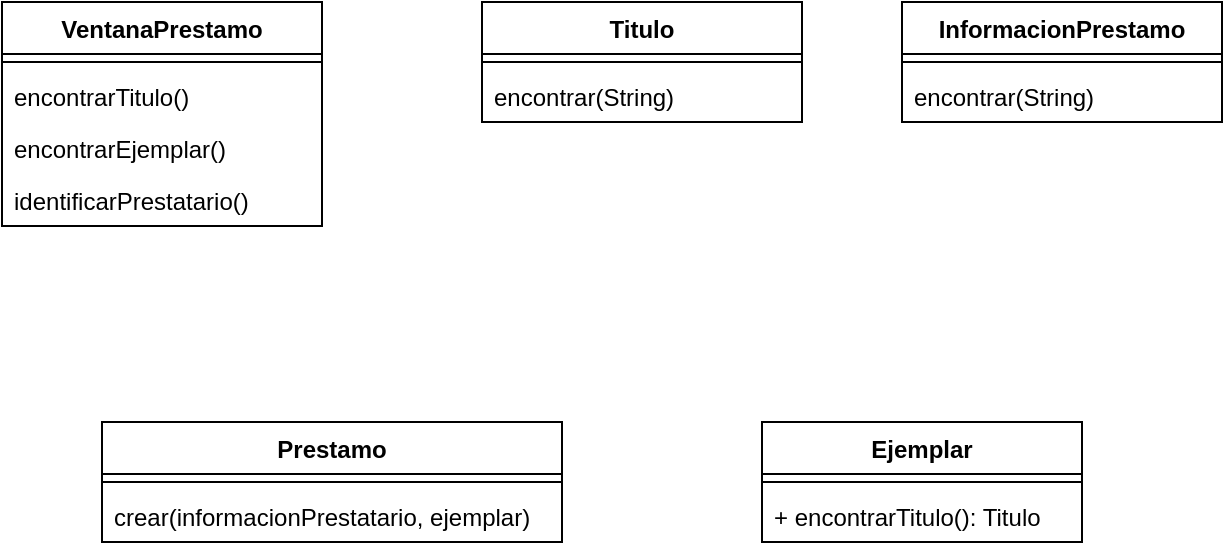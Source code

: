 <mxfile version="20.0.1" type="device"><diagram id="x90GTe9tqVzBdSnSErRj" name="Page-1"><mxGraphModel dx="1038" dy="513" grid="1" gridSize="10" guides="1" tooltips="1" connect="1" arrows="1" fold="1" page="1" pageScale="1" pageWidth="827" pageHeight="1169" math="0" shadow="0"><root><mxCell id="0"/><mxCell id="1" parent="0"/><mxCell id="loLhyx1aP0uLJ7lT8z4Q-1" value="VentanaPrestamo" style="swimlane;fontStyle=1;align=center;verticalAlign=top;childLayout=stackLayout;horizontal=1;startSize=26;horizontalStack=0;resizeParent=1;resizeParentMax=0;resizeLast=0;collapsible=1;marginBottom=0;" vertex="1" parent="1"><mxGeometry x="50" y="70" width="160" height="112" as="geometry"/></mxCell><mxCell id="loLhyx1aP0uLJ7lT8z4Q-3" value="" style="line;strokeWidth=1;fillColor=none;align=left;verticalAlign=middle;spacingTop=-1;spacingLeft=3;spacingRight=3;rotatable=0;labelPosition=right;points=[];portConstraint=eastwest;" vertex="1" parent="loLhyx1aP0uLJ7lT8z4Q-1"><mxGeometry y="26" width="160" height="8" as="geometry"/></mxCell><mxCell id="loLhyx1aP0uLJ7lT8z4Q-4" value="encontrarTitulo()" style="text;strokeColor=none;fillColor=none;align=left;verticalAlign=top;spacingLeft=4;spacingRight=4;overflow=hidden;rotatable=0;points=[[0,0.5],[1,0.5]];portConstraint=eastwest;" vertex="1" parent="loLhyx1aP0uLJ7lT8z4Q-1"><mxGeometry y="34" width="160" height="26" as="geometry"/></mxCell><mxCell id="loLhyx1aP0uLJ7lT8z4Q-21" value="encontrarEjemplar()" style="text;strokeColor=none;fillColor=none;align=left;verticalAlign=top;spacingLeft=4;spacingRight=4;overflow=hidden;rotatable=0;points=[[0,0.5],[1,0.5]];portConstraint=eastwest;" vertex="1" parent="loLhyx1aP0uLJ7lT8z4Q-1"><mxGeometry y="60" width="160" height="26" as="geometry"/></mxCell><mxCell id="loLhyx1aP0uLJ7lT8z4Q-22" value="identificarPrestatario()" style="text;strokeColor=none;fillColor=none;align=left;verticalAlign=top;spacingLeft=4;spacingRight=4;overflow=hidden;rotatable=0;points=[[0,0.5],[1,0.5]];portConstraint=eastwest;" vertex="1" parent="loLhyx1aP0uLJ7lT8z4Q-1"><mxGeometry y="86" width="160" height="26" as="geometry"/></mxCell><mxCell id="loLhyx1aP0uLJ7lT8z4Q-5" value="Titulo" style="swimlane;fontStyle=1;align=center;verticalAlign=top;childLayout=stackLayout;horizontal=1;startSize=26;horizontalStack=0;resizeParent=1;resizeParentMax=0;resizeLast=0;collapsible=1;marginBottom=0;" vertex="1" parent="1"><mxGeometry x="290" y="70" width="160" height="60" as="geometry"/></mxCell><mxCell id="loLhyx1aP0uLJ7lT8z4Q-7" value="" style="line;strokeWidth=1;fillColor=none;align=left;verticalAlign=middle;spacingTop=-1;spacingLeft=3;spacingRight=3;rotatable=0;labelPosition=right;points=[];portConstraint=eastwest;" vertex="1" parent="loLhyx1aP0uLJ7lT8z4Q-5"><mxGeometry y="26" width="160" height="8" as="geometry"/></mxCell><mxCell id="loLhyx1aP0uLJ7lT8z4Q-8" value="encontrar(String)" style="text;strokeColor=none;fillColor=none;align=left;verticalAlign=top;spacingLeft=4;spacingRight=4;overflow=hidden;rotatable=0;points=[[0,0.5],[1,0.5]];portConstraint=eastwest;" vertex="1" parent="loLhyx1aP0uLJ7lT8z4Q-5"><mxGeometry y="34" width="160" height="26" as="geometry"/></mxCell><mxCell id="loLhyx1aP0uLJ7lT8z4Q-9" value="InformacionPrestamo" style="swimlane;fontStyle=1;align=center;verticalAlign=top;childLayout=stackLayout;horizontal=1;startSize=26;horizontalStack=0;resizeParent=1;resizeParentMax=0;resizeLast=0;collapsible=1;marginBottom=0;" vertex="1" parent="1"><mxGeometry x="500" y="70" width="160" height="60" as="geometry"/></mxCell><mxCell id="loLhyx1aP0uLJ7lT8z4Q-11" value="" style="line;strokeWidth=1;fillColor=none;align=left;verticalAlign=middle;spacingTop=-1;spacingLeft=3;spacingRight=3;rotatable=0;labelPosition=right;points=[];portConstraint=eastwest;" vertex="1" parent="loLhyx1aP0uLJ7lT8z4Q-9"><mxGeometry y="26" width="160" height="8" as="geometry"/></mxCell><mxCell id="loLhyx1aP0uLJ7lT8z4Q-12" value="encontrar(String)" style="text;strokeColor=none;fillColor=none;align=left;verticalAlign=top;spacingLeft=4;spacingRight=4;overflow=hidden;rotatable=0;points=[[0,0.5],[1,0.5]];portConstraint=eastwest;" vertex="1" parent="loLhyx1aP0uLJ7lT8z4Q-9"><mxGeometry y="34" width="160" height="26" as="geometry"/></mxCell><mxCell id="loLhyx1aP0uLJ7lT8z4Q-13" value="Prestamo" style="swimlane;fontStyle=1;align=center;verticalAlign=top;childLayout=stackLayout;horizontal=1;startSize=26;horizontalStack=0;resizeParent=1;resizeParentMax=0;resizeLast=0;collapsible=1;marginBottom=0;" vertex="1" parent="1"><mxGeometry x="100" y="280" width="230" height="60" as="geometry"/></mxCell><mxCell id="loLhyx1aP0uLJ7lT8z4Q-15" value="" style="line;strokeWidth=1;fillColor=none;align=left;verticalAlign=middle;spacingTop=-1;spacingLeft=3;spacingRight=3;rotatable=0;labelPosition=right;points=[];portConstraint=eastwest;" vertex="1" parent="loLhyx1aP0uLJ7lT8z4Q-13"><mxGeometry y="26" width="230" height="8" as="geometry"/></mxCell><mxCell id="loLhyx1aP0uLJ7lT8z4Q-16" value="crear(informacionPrestatario, ejemplar)" style="text;strokeColor=none;fillColor=none;align=left;verticalAlign=top;spacingLeft=4;spacingRight=4;overflow=hidden;rotatable=0;points=[[0,0.5],[1,0.5]];portConstraint=eastwest;" vertex="1" parent="loLhyx1aP0uLJ7lT8z4Q-13"><mxGeometry y="34" width="230" height="26" as="geometry"/></mxCell><mxCell id="loLhyx1aP0uLJ7lT8z4Q-17" value="Ejemplar" style="swimlane;fontStyle=1;align=center;verticalAlign=top;childLayout=stackLayout;horizontal=1;startSize=26;horizontalStack=0;resizeParent=1;resizeParentMax=0;resizeLast=0;collapsible=1;marginBottom=0;" vertex="1" parent="1"><mxGeometry x="430" y="280" width="160" height="60" as="geometry"/></mxCell><mxCell id="loLhyx1aP0uLJ7lT8z4Q-19" value="" style="line;strokeWidth=1;fillColor=none;align=left;verticalAlign=middle;spacingTop=-1;spacingLeft=3;spacingRight=3;rotatable=0;labelPosition=right;points=[];portConstraint=eastwest;" vertex="1" parent="loLhyx1aP0uLJ7lT8z4Q-17"><mxGeometry y="26" width="160" height="8" as="geometry"/></mxCell><mxCell id="loLhyx1aP0uLJ7lT8z4Q-20" value="+ encontrarTitulo(): Titulo" style="text;strokeColor=none;fillColor=none;align=left;verticalAlign=top;spacingLeft=4;spacingRight=4;overflow=hidden;rotatable=0;points=[[0,0.5],[1,0.5]];portConstraint=eastwest;" vertex="1" parent="loLhyx1aP0uLJ7lT8z4Q-17"><mxGeometry y="34" width="160" height="26" as="geometry"/></mxCell></root></mxGraphModel></diagram></mxfile>